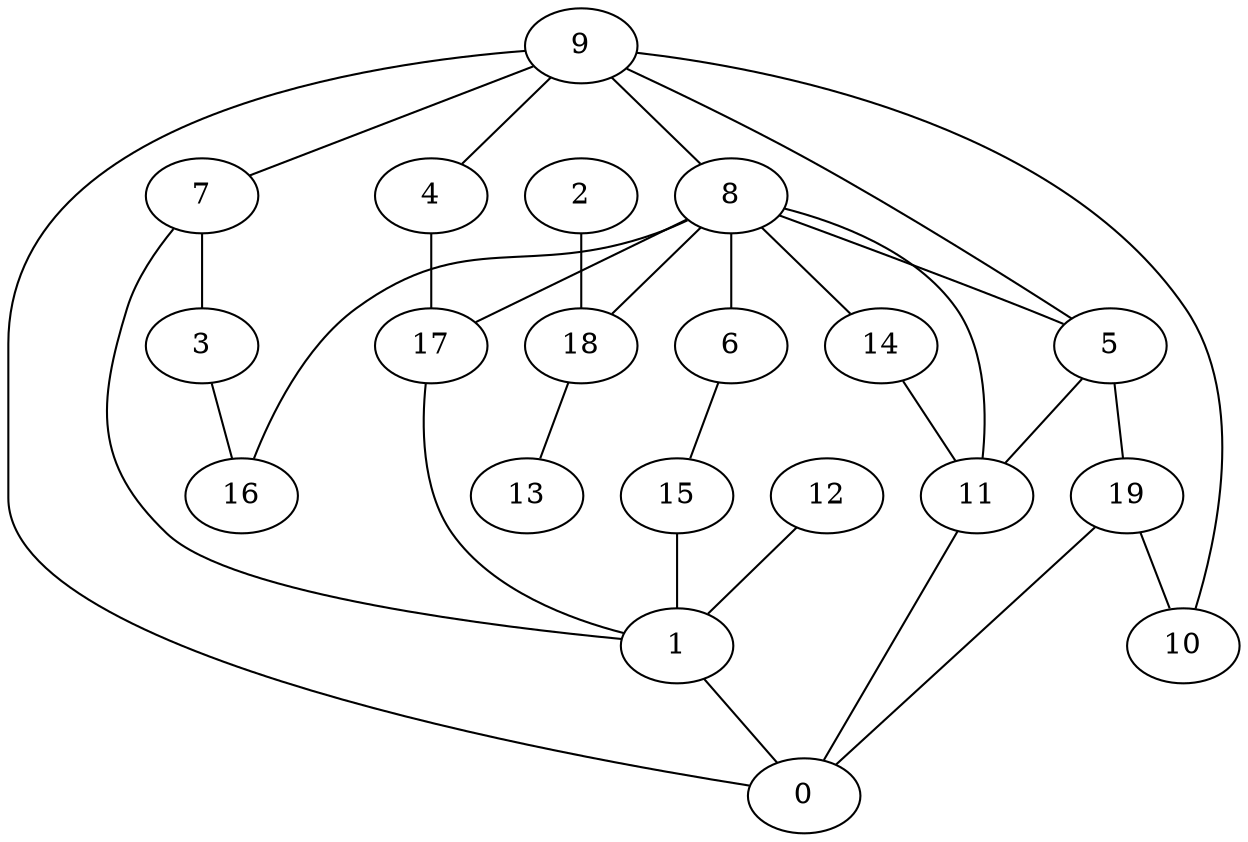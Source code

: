 digraph GG_graph {

subgraph G_graph {
edge [color = black]
"2" -> "18" [dir = none]
"6" -> "15" [dir = none]
"8" -> "6" [dir = none]
"8" -> "16" [dir = none]
"8" -> "14" [dir = none]
"8" -> "11" [dir = none]
"8" -> "18" [dir = none]
"8" -> "17" [dir = none]
"5" -> "19" [dir = none]
"5" -> "11" [dir = none]
"18" -> "13" [dir = none]
"9" -> "4" [dir = none]
"9" -> "10" [dir = none]
"9" -> "0" [dir = none]
"1" -> "0" [dir = none]
"12" -> "1" [dir = none]
"17" -> "1" [dir = none]
"7" -> "3" [dir = none]
"7" -> "1" [dir = none]
"11" -> "0" [dir = none]
"3" -> "16" [dir = none]
"4" -> "17" [dir = none]
"9" -> "7" [dir = none]
"9" -> "5" [dir = none]
"15" -> "1" [dir = none]
"9" -> "8" [dir = none]
"19" -> "10" [dir = none]
"14" -> "11" [dir = none]
"19" -> "0" [dir = none]
"8" -> "5" [dir = none]
}

}
